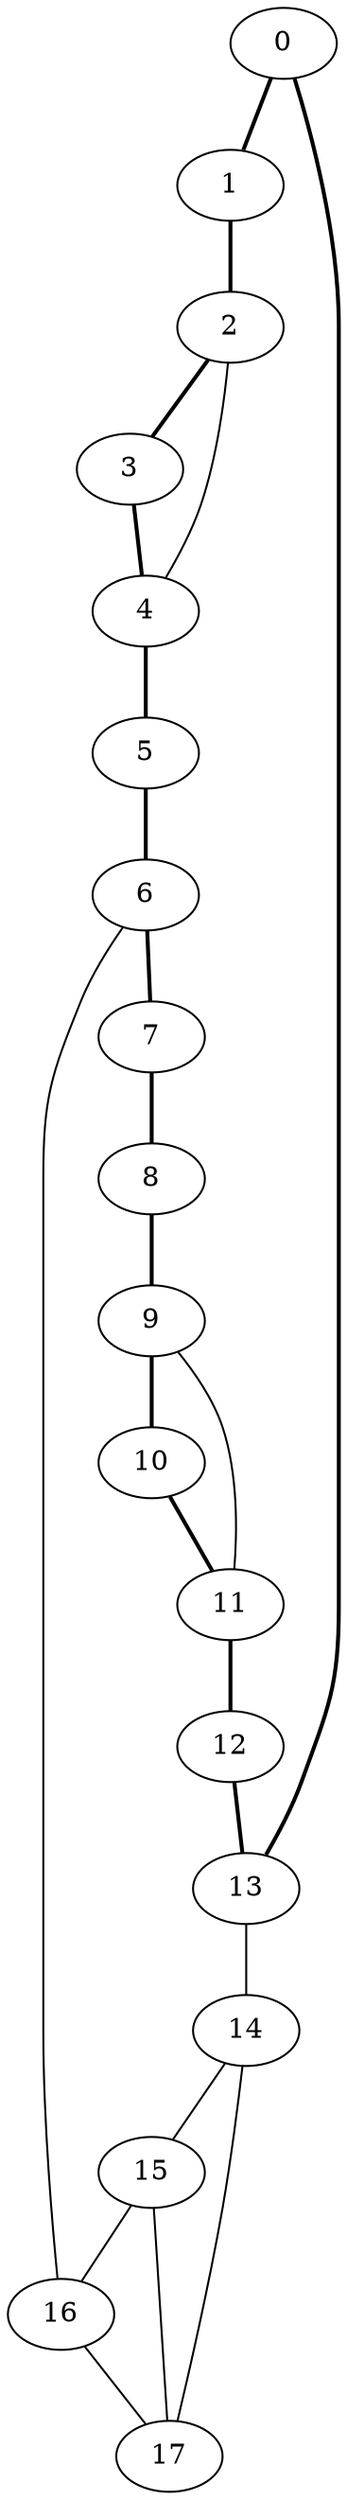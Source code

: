 //Inside of this graph isn't 3-connected
graph G {
0 [ pos = " 2.00,0.00!" ];
0 -- 1[style=bold];
0 -- 13[style=bold];
1 [ pos = " 1.80,0.87!" ];
1 -- 2[style=bold];
2 [ pos = " 1.25,1.56!" ];
2 -- 3[style=bold];
2 -- 4;
3 [ pos = " 0.45,1.95!" ];
3 -- 4[style=bold];
4 [ pos = " -0.45,1.95!" ];
4 -- 5[style=bold];
5 [ pos = " -1.25,1.56!" ];
5 -- 6[style=bold];
6 [ pos = " -1.80,0.87!" ];
6 -- 7[style=bold];
6 -- 16;
7 [ pos = " -2.00,0.00!" ];
7 -- 8[style=bold];
8 [ pos = " -1.80,-0.87!" ];
8 -- 9[style=bold];
9 [ pos = " -1.25,-1.56!" ];
9 -- 10[style=bold];
9 -- 11;
10 [ pos = " -0.45,-1.95!" ];
10 -- 11[style=bold];
11 [ pos = " 0.45,-1.95!" ];
11 -- 12[style=bold];
12 [ pos = " 1.25,-1.56!" ];
12 -- 13[style=bold];
13 [ pos = " 1.80,-0.87!" ];
13 -- 14;
14 -- 15;
14 -- 17;
15 -- 16;
15 -- 17;
16 -- 17;
}
